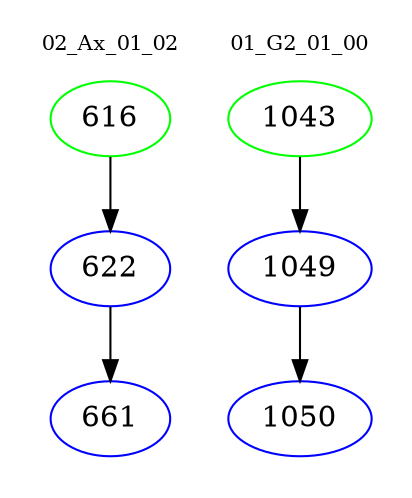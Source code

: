 digraph{
subgraph cluster_0 {
color = white
label = "02_Ax_01_02";
fontsize=10;
T0_616 [label="616", color="green"]
T0_616 -> T0_622 [color="black"]
T0_622 [label="622", color="blue"]
T0_622 -> T0_661 [color="black"]
T0_661 [label="661", color="blue"]
}
subgraph cluster_1 {
color = white
label = "01_G2_01_00";
fontsize=10;
T1_1043 [label="1043", color="green"]
T1_1043 -> T1_1049 [color="black"]
T1_1049 [label="1049", color="blue"]
T1_1049 -> T1_1050 [color="black"]
T1_1050 [label="1050", color="blue"]
}
}
